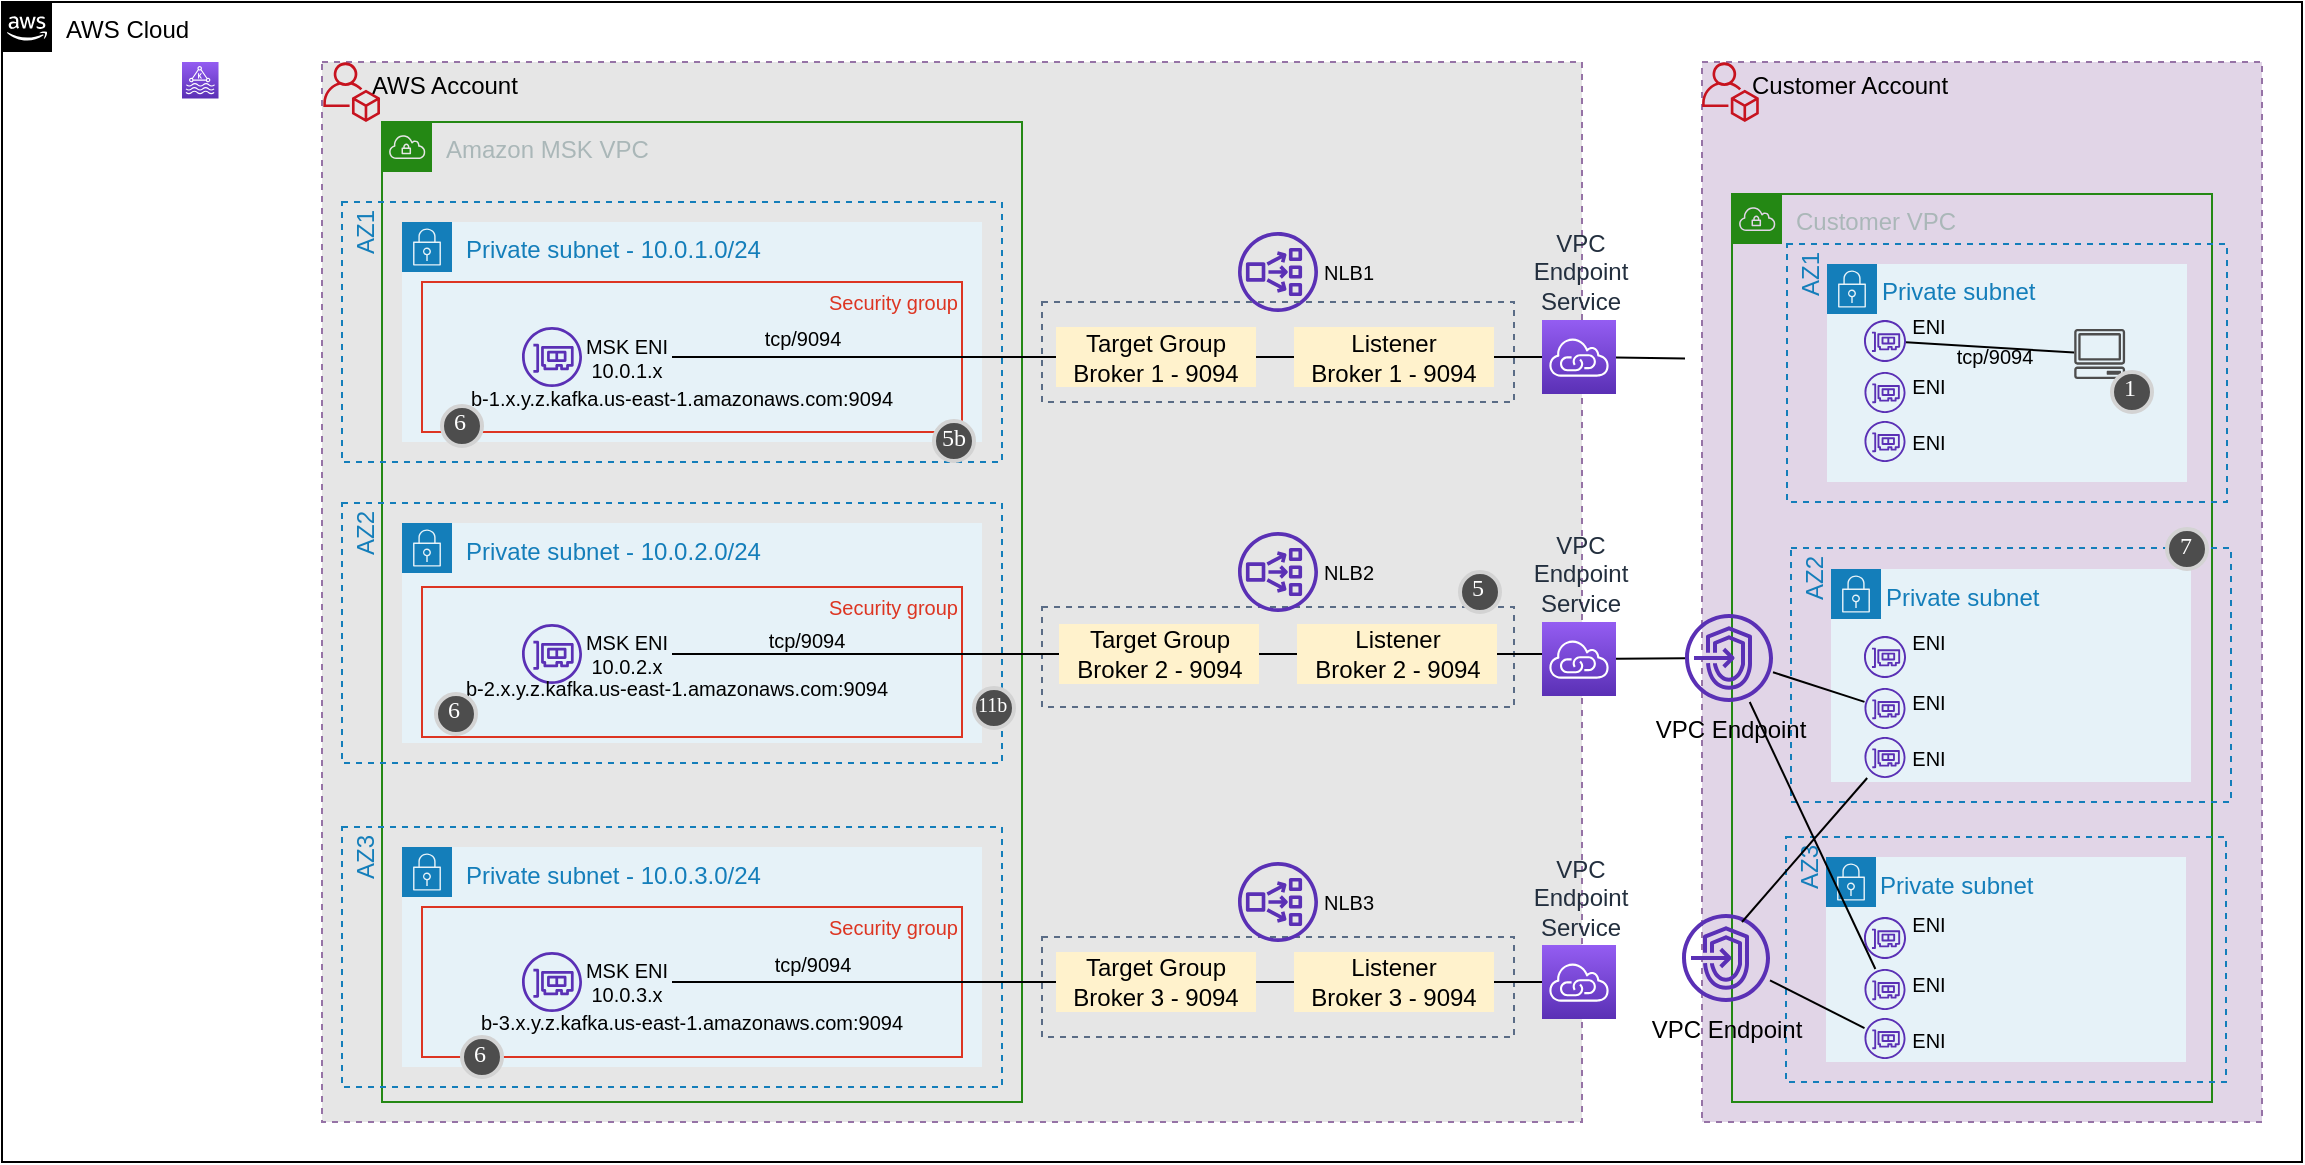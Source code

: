 <mxfile version="13.7.9" type="github"><diagram id="V1Vt3t-gvWR1uWZImgzx" name="Page-1"><mxGraphModel dx="1387" dy="724" grid="1" gridSize="10" guides="1" tooltips="1" connect="1" arrows="1" fold="1" page="1" pageScale="1" pageWidth="850" pageHeight="1100" math="0" shadow="0"><root><mxCell id="0"/><mxCell id="1" parent="0"/><mxCell id="1BtDdk1bDg7Nho7uQYB1-234" value="AWS Cloud" style="points=[[0,0],[0.25,0],[0.5,0],[0.75,0],[1,0],[1,0.25],[1,0.5],[1,0.75],[1,1],[0.75,1],[0.5,1],[0.25,1],[0,1],[0,0.75],[0,0.5],[0,0.25]];outlineConnect=0;html=1;whiteSpace=wrap;fontSize=12;fontStyle=0;shape=mxgraph.aws4.group;grIcon=mxgraph.aws4.group_aws_cloud_alt;verticalAlign=top;align=left;spacingLeft=30;dashed=0;" vertex="1" parent="1"><mxGeometry x="10" y="10" width="1150" height="580" as="geometry"/></mxCell><mxCell id="1BtDdk1bDg7Nho7uQYB1-235" value="AWS Account" style="strokeColor=#9673a6;dashed=1;verticalAlign=top;fontStyle=0;align=left;fillColor=#E6E6E6;spacingLeft=25;spacing=0;" vertex="1" parent="1"><mxGeometry x="170" y="40" width="630" height="530" as="geometry"/></mxCell><mxCell id="1BtDdk1bDg7Nho7uQYB1-236" value="" style="fillColor=none;strokeColor=#5A6C86;dashed=1;verticalAlign=top;fontStyle=0;fontColor=#5A6C86;align=center;" vertex="1" parent="1"><mxGeometry x="530" y="477.5" width="236" height="50" as="geometry"/></mxCell><mxCell id="1BtDdk1bDg7Nho7uQYB1-237" value="" style="fillColor=none;strokeColor=#5A6C86;dashed=1;verticalAlign=top;fontStyle=0;fontColor=#5A6C86;align=center;" vertex="1" parent="1"><mxGeometry x="530" y="312.5" width="236" height="50" as="geometry"/></mxCell><mxCell id="1BtDdk1bDg7Nho7uQYB1-238" value="Customer Account" style="fillColor=#e1d5e7;strokeColor=#9673a6;dashed=1;verticalAlign=top;fontStyle=0;align=left;spacingLeft=25;spacing=0;" vertex="1" parent="1"><mxGeometry x="860" y="40" width="280" height="530" as="geometry"/></mxCell><mxCell id="1BtDdk1bDg7Nho7uQYB1-239" value="Amazon MSK VPC" style="points=[[0,0],[0.25,0],[0.5,0],[0.75,0],[1,0],[1,0.25],[1,0.5],[1,0.75],[1,1],[0.75,1],[0.5,1],[0.25,1],[0,1],[0,0.75],[0,0.5],[0,0.25]];outlineConnect=0;gradientColor=none;html=1;whiteSpace=wrap;fontSize=12;fontStyle=0;shape=mxgraph.aws4.group;grIcon=mxgraph.aws4.group_vpc;strokeColor=#248814;fillColor=none;verticalAlign=top;align=left;spacingLeft=30;fontColor=#AAB7B8;dashed=0;" vertex="1" parent="1"><mxGeometry x="200" y="70" width="320" height="490" as="geometry"/></mxCell><mxCell id="1BtDdk1bDg7Nho7uQYB1-240" value="AZ1" style="fillColor=none;strokeColor=#147EBA;dashed=1;verticalAlign=top;fontStyle=0;fontColor=#147EBA;align=right;horizontal=0;spacing=0;spacingRight=4;" vertex="1" parent="1"><mxGeometry x="180" y="110" width="330" height="130" as="geometry"/></mxCell><mxCell id="1BtDdk1bDg7Nho7uQYB1-241" value="AZ2" style="fillColor=none;strokeColor=#147EBA;dashed=1;verticalAlign=top;fontStyle=0;fontColor=#147EBA;align=right;horizontal=0;spacing=0;spacingRight=4;" vertex="1" parent="1"><mxGeometry x="180" y="260.5" width="330" height="130" as="geometry"/></mxCell><mxCell id="1BtDdk1bDg7Nho7uQYB1-242" value="AZ3" style="fillColor=none;strokeColor=#147EBA;dashed=1;verticalAlign=top;fontStyle=0;fontColor=#147EBA;align=right;horizontal=0;spacing=0;spacingRight=4;" vertex="1" parent="1"><mxGeometry x="180" y="422.5" width="330" height="130" as="geometry"/></mxCell><mxCell id="1BtDdk1bDg7Nho7uQYB1-243" value="Customer VPC" style="points=[[0,0],[0.25,0],[0.5,0],[0.75,0],[1,0],[1,0.25],[1,0.5],[1,0.75],[1,1],[0.75,1],[0.5,1],[0.25,1],[0,1],[0,0.75],[0,0.5],[0,0.25]];outlineConnect=0;gradientColor=none;html=1;whiteSpace=wrap;fontSize=12;fontStyle=0;shape=mxgraph.aws4.group;grIcon=mxgraph.aws4.group_vpc;strokeColor=#248814;fillColor=none;verticalAlign=top;align=left;spacingLeft=30;fontColor=#AAB7B8;dashed=0;" vertex="1" parent="1"><mxGeometry x="875" y="106" width="240" height="454" as="geometry"/></mxCell><mxCell id="1BtDdk1bDg7Nho7uQYB1-244" value="AZ1" style="fillColor=none;strokeColor=#147EBA;dashed=1;verticalAlign=top;fontStyle=0;fontColor=#147EBA;align=right;horizontal=0;spacing=0;spacingRight=4;" vertex="1" parent="1"><mxGeometry x="902.5" y="131" width="220" height="129" as="geometry"/></mxCell><mxCell id="1BtDdk1bDg7Nho7uQYB1-245" value="AZ2" style="fillColor=none;strokeColor=#147EBA;dashed=1;verticalAlign=top;fontStyle=0;fontColor=#147EBA;align=right;horizontal=0;spacing=0;spacingRight=4;" vertex="1" parent="1"><mxGeometry x="904.5" y="283" width="220" height="127" as="geometry"/></mxCell><mxCell id="1BtDdk1bDg7Nho7uQYB1-246" value="AZ3" style="fillColor=none;strokeColor=#147EBA;dashed=1;verticalAlign=top;fontStyle=0;fontColor=#147EBA;align=right;horizontal=0;spacing=0;spacingRight=4;" vertex="1" parent="1"><mxGeometry x="902" y="427.5" width="220" height="122.5" as="geometry"/></mxCell><mxCell id="1BtDdk1bDg7Nho7uQYB1-247" value="Private subnet - 10.0.1.0/24" style="points=[[0,0],[0.25,0],[0.5,0],[0.75,0],[1,0],[1,0.25],[1,0.5],[1,0.75],[1,1],[0.75,1],[0.5,1],[0.25,1],[0,1],[0,0.75],[0,0.5],[0,0.25]];outlineConnect=0;gradientColor=none;html=1;whiteSpace=wrap;fontSize=12;fontStyle=0;shape=mxgraph.aws4.group;grIcon=mxgraph.aws4.group_security_group;grStroke=0;strokeColor=#147EBA;fillColor=#E6F2F8;verticalAlign=top;align=left;spacingLeft=30;fontColor=#147EBA;dashed=0;" vertex="1" parent="1"><mxGeometry x="210" y="120" width="290" height="110" as="geometry"/></mxCell><mxCell id="1BtDdk1bDg7Nho7uQYB1-248" value="Private subnet - 10.0.2.0/24" style="points=[[0,0],[0.25,0],[0.5,0],[0.75,0],[1,0],[1,0.25],[1,0.5],[1,0.75],[1,1],[0.75,1],[0.5,1],[0.25,1],[0,1],[0,0.75],[0,0.5],[0,0.25]];outlineConnect=0;gradientColor=none;html=1;whiteSpace=wrap;fontSize=12;fontStyle=0;shape=mxgraph.aws4.group;grIcon=mxgraph.aws4.group_security_group;grStroke=0;strokeColor=#147EBA;fillColor=#E6F2F8;verticalAlign=top;align=left;spacingLeft=30;fontColor=#147EBA;dashed=0;" vertex="1" parent="1"><mxGeometry x="210" y="270.5" width="290" height="110" as="geometry"/></mxCell><mxCell id="1BtDdk1bDg7Nho7uQYB1-249" value="Private subnet - 10.0.3.0/24" style="points=[[0,0],[0.25,0],[0.5,0],[0.75,0],[1,0],[1,0.25],[1,0.5],[1,0.75],[1,1],[0.75,1],[0.5,1],[0.25,1],[0,1],[0,0.75],[0,0.5],[0,0.25]];outlineConnect=0;gradientColor=none;html=1;whiteSpace=wrap;fontSize=12;fontStyle=0;shape=mxgraph.aws4.group;grIcon=mxgraph.aws4.group_security_group;grStroke=0;strokeColor=#147EBA;fillColor=#E6F2F8;verticalAlign=top;align=left;spacingLeft=30;fontColor=#147EBA;dashed=0;" vertex="1" parent="1"><mxGeometry x="210" y="432.5" width="290" height="110" as="geometry"/></mxCell><mxCell id="1BtDdk1bDg7Nho7uQYB1-250" value="Private subnet" style="points=[[0,0],[0.25,0],[0.5,0],[0.75,0],[1,0],[1,0.25],[1,0.5],[1,0.75],[1,1],[0.75,1],[0.5,1],[0.25,1],[0,1],[0,0.75],[0,0.5],[0,0.25]];outlineConnect=0;gradientColor=none;html=1;whiteSpace=wrap;fontSize=12;fontStyle=0;shape=mxgraph.aws4.group;grIcon=mxgraph.aws4.group_security_group;grStroke=0;strokeColor=#147EBA;fillColor=#E6F2F8;verticalAlign=top;align=left;spacingLeft=25;fontColor=#147EBA;dashed=0;" vertex="1" parent="1"><mxGeometry x="922.5" y="141" width="180" height="109" as="geometry"/></mxCell><mxCell id="1BtDdk1bDg7Nho7uQYB1-251" value="Private subnet" style="points=[[0,0],[0.25,0],[0.5,0],[0.75,0],[1,0],[1,0.25],[1,0.5],[1,0.75],[1,1],[0.75,1],[0.5,1],[0.25,1],[0,1],[0,0.75],[0,0.5],[0,0.25]];outlineConnect=0;gradientColor=none;html=1;whiteSpace=wrap;fontSize=12;fontStyle=0;shape=mxgraph.aws4.group;grIcon=mxgraph.aws4.group_security_group;grStroke=0;strokeColor=#147EBA;fillColor=#E6F2F8;verticalAlign=top;align=left;spacingLeft=25;fontColor=#147EBA;dashed=0;" vertex="1" parent="1"><mxGeometry x="924.5" y="293.5" width="180" height="106.5" as="geometry"/></mxCell><mxCell id="1BtDdk1bDg7Nho7uQYB1-252" value="Private subnet" style="points=[[0,0],[0.25,0],[0.5,0],[0.75,0],[1,0],[1,0.25],[1,0.5],[1,0.75],[1,1],[0.75,1],[0.5,1],[0.25,1],[0,1],[0,0.75],[0,0.5],[0,0.25]];outlineConnect=0;gradientColor=none;html=1;whiteSpace=wrap;fontSize=12;fontStyle=0;shape=mxgraph.aws4.group;grIcon=mxgraph.aws4.group_security_group;grStroke=0;strokeColor=#147EBA;fillColor=#E6F2F8;verticalAlign=top;align=left;spacingLeft=25;fontColor=#147EBA;dashed=0;" vertex="1" parent="1"><mxGeometry x="922" y="437.5" width="180" height="102.5" as="geometry"/></mxCell><mxCell id="1BtDdk1bDg7Nho7uQYB1-253" value="Security group" style="fillColor=none;strokeColor=#DD3522;verticalAlign=top;fontStyle=0;fontColor=#DD3522;align=right;fontSize=10;spacing=0;spacingRight=2;" vertex="1" parent="1"><mxGeometry x="220" y="302.5" width="270" height="75" as="geometry"/></mxCell><mxCell id="1BtDdk1bDg7Nho7uQYB1-254" value="Security group" style="fillColor=none;strokeColor=#DD3522;verticalAlign=top;fontStyle=0;fontColor=#DD3522;align=right;fontSize=10;spacing=0;spacingRight=2;" vertex="1" parent="1"><mxGeometry x="220" y="462.5" width="270" height="75" as="geometry"/></mxCell><mxCell id="1BtDdk1bDg7Nho7uQYB1-255" value="Security group" style="fillColor=none;strokeColor=#DD3522;verticalAlign=top;fontStyle=0;fontColor=#DD3522;align=right;fontSize=10;spacing=0;spacingLeft=0;spacingRight=2;" vertex="1" parent="1"><mxGeometry x="220" y="150" width="270" height="75" as="geometry"/></mxCell><mxCell id="1BtDdk1bDg7Nho7uQYB1-256" value="" style="outlineConnect=0;fontColor=#232F3E;gradientColor=none;fillColor=#5A30B5;strokeColor=none;dashed=0;verticalLabelPosition=bottom;verticalAlign=top;align=center;html=1;fontSize=12;fontStyle=0;aspect=fixed;pointerEvents=1;shape=mxgraph.aws4.elastic_network_interface;" vertex="1" parent="1"><mxGeometry x="270" y="321" width="30" height="30" as="geometry"/></mxCell><mxCell id="1BtDdk1bDg7Nho7uQYB1-257" value="" style="outlineConnect=0;fontColor=#232F3E;gradientColor=none;fillColor=#5A30B5;strokeColor=none;dashed=0;verticalLabelPosition=bottom;verticalAlign=top;align=center;html=1;fontSize=12;fontStyle=0;aspect=fixed;pointerEvents=1;shape=mxgraph.aws4.elastic_network_interface;" vertex="1" parent="1"><mxGeometry x="270" y="485" width="30" height="30" as="geometry"/></mxCell><mxCell id="1BtDdk1bDg7Nho7uQYB1-258" value="" style="outlineConnect=0;fontColor=#232F3E;gradientColor=none;fillColor=#5A30B5;strokeColor=none;dashed=0;verticalLabelPosition=bottom;verticalAlign=top;align=center;html=1;fontSize=12;fontStyle=0;aspect=fixed;pointerEvents=1;shape=mxgraph.aws4.elastic_network_interface;" vertex="1" parent="1"><mxGeometry x="270" y="172.5" width="30" height="30" as="geometry"/></mxCell><mxCell id="1BtDdk1bDg7Nho7uQYB1-259" value="" style="edgeStyle=orthogonalEdgeStyle;rounded=0;orthogonalLoop=1;jettySize=auto;html=1;endArrow=none;endFill=0;fontSize=10;exitX=1;exitY=0.5;exitDx=0;exitDy=0;entryX=0;entryY=0.5;entryDx=0;entryDy=0;" edge="1" parent="1" source="1BtDdk1bDg7Nho7uQYB1-261" target="1BtDdk1bDg7Nho7uQYB1-279"><mxGeometry relative="1" as="geometry"><Array as="points"><mxPoint x="650" y="188"/></Array></mxGeometry></mxCell><mxCell id="1BtDdk1bDg7Nho7uQYB1-260" value="tcp/9094" style="edgeLabel;html=1;align=center;verticalAlign=middle;resizable=0;points=[];fontSize=10;labelBackgroundColor=none;" vertex="1" connectable="0" parent="1BtDdk1bDg7Nho7uQYB1-259"><mxGeometry x="1" y="-245" relative="1" as="geometry"><mxPoint x="-127" y="235" as="offset"/></mxGeometry></mxCell><mxCell id="1BtDdk1bDg7Nho7uQYB1-261" value="MSK ENI&lt;br&gt;10.0.1.x&lt;font style=&quot;font-size: 10px&quot;&gt;&lt;br style=&quot;font-size: 10px&quot;&gt;&lt;/font&gt;" style="text;html=1;strokeColor=none;fillColor=none;align=center;verticalAlign=middle;whiteSpace=wrap;rounded=0;fontSize=10;" vertex="1" parent="1"><mxGeometry x="300" y="177.5" width="45" height="20" as="geometry"/></mxCell><mxCell id="1BtDdk1bDg7Nho7uQYB1-262" value="" style="edgeStyle=orthogonalEdgeStyle;rounded=0;orthogonalLoop=1;jettySize=auto;html=1;endArrow=none;endFill=0;fontSize=10;entryX=0;entryY=0.5;entryDx=0;entryDy=0;" edge="1" parent="1" source="1BtDdk1bDg7Nho7uQYB1-263" target="1BtDdk1bDg7Nho7uQYB1-283"><mxGeometry relative="1" as="geometry"/></mxCell><mxCell id="1BtDdk1bDg7Nho7uQYB1-263" value="MSK ENI&lt;br&gt;10.0.2.x&lt;font style=&quot;font-size: 10px&quot;&gt;&lt;br style=&quot;font-size: 10px&quot;&gt;&lt;/font&gt;" style="text;html=1;strokeColor=none;fillColor=none;align=center;verticalAlign=middle;whiteSpace=wrap;rounded=0;fontSize=10;" vertex="1" parent="1"><mxGeometry x="300" y="326" width="45" height="20" as="geometry"/></mxCell><mxCell id="1BtDdk1bDg7Nho7uQYB1-264" value="" style="edgeStyle=orthogonalEdgeStyle;rounded=0;orthogonalLoop=1;jettySize=auto;html=1;endArrow=none;endFill=0;fontSize=10;entryX=0;entryY=0.5;entryDx=0;entryDy=0;" edge="1" parent="1" source="1BtDdk1bDg7Nho7uQYB1-265" target="1BtDdk1bDg7Nho7uQYB1-285"><mxGeometry relative="1" as="geometry"/></mxCell><mxCell id="1BtDdk1bDg7Nho7uQYB1-265" value="MSK ENI&lt;br&gt;10.0.3.x&lt;font style=&quot;font-size: 10px&quot;&gt;&lt;br style=&quot;font-size: 10px&quot;&gt;&lt;/font&gt;" style="text;html=1;strokeColor=none;fillColor=none;align=center;verticalAlign=middle;whiteSpace=wrap;rounded=0;fontSize=10;" vertex="1" parent="1"><mxGeometry x="300" y="490" width="45" height="20" as="geometry"/></mxCell><mxCell id="1BtDdk1bDg7Nho7uQYB1-266" value="b-1.x.y.z.kafka.us-east-1.amazonaws.com:9094" style="text;html=1;strokeColor=none;fillColor=none;align=center;verticalAlign=middle;whiteSpace=wrap;rounded=0;fontSize=10;" vertex="1" parent="1"><mxGeometry x="240" y="197.5" width="220" height="20" as="geometry"/></mxCell><mxCell id="1BtDdk1bDg7Nho7uQYB1-267" value="b-2.x.y.z.kafka.us-east-1.amazonaws.com:9094" style="text;html=1;strokeColor=none;fillColor=none;align=center;verticalAlign=middle;whiteSpace=wrap;rounded=0;fontSize=10;" vertex="1" parent="1"><mxGeometry x="238" y="346" width="219" height="14" as="geometry"/></mxCell><mxCell id="1BtDdk1bDg7Nho7uQYB1-268" value="b-3.x.y.z.kafka.us-east-1.amazonaws.com:9094" style="text;html=1;strokeColor=none;fillColor=none;align=center;verticalAlign=middle;whiteSpace=wrap;rounded=0;fontSize=10;" vertex="1" parent="1"><mxGeometry x="235" y="510" width="240" height="20" as="geometry"/></mxCell><mxCell id="1BtDdk1bDg7Nho7uQYB1-269" value="" style="outlineConnect=0;fontColor=#232F3E;gradientColor=none;fillColor=#5A30B5;strokeColor=none;dashed=0;verticalLabelPosition=bottom;verticalAlign=top;align=center;html=1;fontSize=12;fontStyle=0;aspect=fixed;pointerEvents=1;shape=mxgraph.aws4.network_load_balancer;" vertex="1" parent="1"><mxGeometry x="628" y="125" width="40" height="40" as="geometry"/></mxCell><mxCell id="1BtDdk1bDg7Nho7uQYB1-270" value="VPC Endpoint&lt;br&gt;&lt;p style=&quot;margin-top: 0pt ; margin-bottom: 0pt ; margin-left: 0in ; text-align: left ; direction: ltr ; unicode-bidi: embed ; word-break: normal&quot;&gt;&lt;/p&gt;" style="outlineConnect=0;gradientColor=none;fillColor=#5A30B5;strokeColor=none;dashed=0;verticalLabelPosition=bottom;verticalAlign=top;align=center;html=1;fontSize=12;fontStyle=0;aspect=fixed;pointerEvents=1;shape=mxgraph.aws4.endpoints;" vertex="1" parent="1"><mxGeometry x="851.5" y="316" width="44" height="44" as="geometry"/></mxCell><mxCell id="1BtDdk1bDg7Nho7uQYB1-271" value="" style="edgeStyle=none;rounded=0;orthogonalLoop=1;jettySize=auto;html=1;endArrow=none;endFill=0;fontSize=10;" edge="1" parent="1" source="1BtDdk1bDg7Nho7uQYB1-272" target="1BtDdk1bDg7Nho7uQYB1-270"><mxGeometry relative="1" as="geometry"/></mxCell><mxCell id="1BtDdk1bDg7Nho7uQYB1-272" value="VPC &lt;br&gt;Endpoint&lt;br&gt;Service" style="outlineConnect=0;fontColor=#232F3E;gradientColor=#945DF2;gradientDirection=north;fillColor=#5A30B5;strokeColor=#ffffff;dashed=0;verticalLabelPosition=top;verticalAlign=bottom;align=center;html=1;fontSize=12;fontStyle=0;aspect=fixed;shape=mxgraph.aws4.resourceIcon;resIcon=mxgraph.aws4.vpc_privatelink;horizontal=1;labelPosition=center;" vertex="1" parent="1"><mxGeometry x="780" y="320" width="37" height="37" as="geometry"/></mxCell><mxCell id="1BtDdk1bDg7Nho7uQYB1-273" value="" style="rounded=0;orthogonalLoop=1;jettySize=auto;html=1;endArrow=none;endFill=0;fontSize=10;" edge="1" parent="1" source="1BtDdk1bDg7Nho7uQYB1-276" target="1BtDdk1bDg7Nho7uQYB1-289"><mxGeometry relative="1" as="geometry"><mxPoint x="1010.5" y="185" as="targetPoint"/></mxGeometry></mxCell><mxCell id="1BtDdk1bDg7Nho7uQYB1-274" value="tcp/9094" style="edgeLabel;html=1;align=center;verticalAlign=middle;resizable=0;points=[];fontSize=10;labelBackgroundColor=none;" vertex="1" connectable="0" parent="1BtDdk1bDg7Nho7uQYB1-273"><mxGeometry x="-0.5" y="-1" relative="1" as="geometry"><mxPoint x="23" y="4.5" as="offset"/></mxGeometry></mxCell><mxCell id="1BtDdk1bDg7Nho7uQYB1-276" value="" style="outlineConnect=0;fontColor=#232F3E;gradientColor=none;fillColor=#5A30B5;strokeColor=none;dashed=0;verticalLabelPosition=bottom;verticalAlign=top;align=center;html=1;fontSize=12;fontStyle=0;aspect=fixed;pointerEvents=1;shape=mxgraph.aws4.elastic_network_interface;" vertex="1" parent="1"><mxGeometry x="941" y="169" width="21" height="21" as="geometry"/></mxCell><mxCell id="1BtDdk1bDg7Nho7uQYB1-277" value="" style="fillColor=none;strokeColor=#5A6C86;dashed=1;verticalAlign=top;fontStyle=0;fontColor=#5A6C86;align=center;" vertex="1" parent="1"><mxGeometry x="530" y="160" width="236" height="50" as="geometry"/></mxCell><mxCell id="1BtDdk1bDg7Nho7uQYB1-278" value="" style="edgeStyle=orthogonalEdgeStyle;rounded=0;orthogonalLoop=1;jettySize=auto;html=1;endArrow=none;endFill=0;fontSize=10;" edge="1" parent="1" source="1BtDdk1bDg7Nho7uQYB1-279" target="1BtDdk1bDg7Nho7uQYB1-281"><mxGeometry relative="1" as="geometry"/></mxCell><mxCell id="1BtDdk1bDg7Nho7uQYB1-279" value="Target Group Broker 1 - 9094" style="rounded=0;whiteSpace=wrap;html=1;align=center;fillColor=#fff2cc;strokeColor=none;" vertex="1" parent="1"><mxGeometry x="537" y="172.5" width="100" height="30" as="geometry"/></mxCell><mxCell id="1BtDdk1bDg7Nho7uQYB1-280" style="rounded=0;orthogonalLoop=1;jettySize=auto;html=1;exitX=1;exitY=0.5;exitDx=0;exitDy=0;endArrow=none;endFill=0;fontSize=10;" edge="1" parent="1" source="1BtDdk1bDg7Nho7uQYB1-281" target="1BtDdk1bDg7Nho7uQYB1-309"><mxGeometry relative="1" as="geometry"/></mxCell><mxCell id="1BtDdk1bDg7Nho7uQYB1-281" value="Listener &lt;br&gt;Broker 1 - 9094" style="rounded=0;whiteSpace=wrap;html=1;align=center;fillColor=#fff2cc;strokeColor=none;" vertex="1" parent="1"><mxGeometry x="656" y="172.5" width="100" height="30" as="geometry"/></mxCell><mxCell id="1BtDdk1bDg7Nho7uQYB1-282" value="" style="edgeStyle=orthogonalEdgeStyle;rounded=0;orthogonalLoop=1;jettySize=auto;html=1;endArrow=none;endFill=0;fontSize=10;" edge="1" parent="1" source="1BtDdk1bDg7Nho7uQYB1-283" target="1BtDdk1bDg7Nho7uQYB1-286"><mxGeometry relative="1" as="geometry"/></mxCell><mxCell id="1BtDdk1bDg7Nho7uQYB1-283" value="Target Group Broker 2 - 9094" style="rounded=0;whiteSpace=wrap;html=1;align=center;fillColor=#fff2cc;strokeColor=none;" vertex="1" parent="1"><mxGeometry x="538.5" y="321" width="100" height="30" as="geometry"/></mxCell><mxCell id="1BtDdk1bDg7Nho7uQYB1-284" value="" style="edgeStyle=orthogonalEdgeStyle;rounded=0;orthogonalLoop=1;jettySize=auto;html=1;endArrow=none;endFill=0;fontSize=10;" edge="1" parent="1" source="1BtDdk1bDg7Nho7uQYB1-285" target="1BtDdk1bDg7Nho7uQYB1-287"><mxGeometry relative="1" as="geometry"/></mxCell><mxCell id="1BtDdk1bDg7Nho7uQYB1-285" value="Target Group Broker 3 - 9094" style="rounded=0;whiteSpace=wrap;html=1;align=center;fillColor=#fff2cc;strokeColor=none;" vertex="1" parent="1"><mxGeometry x="537" y="485" width="100" height="30" as="geometry"/></mxCell><mxCell id="1BtDdk1bDg7Nho7uQYB1-286" value="Listener &lt;br&gt;Broker 2 - 9094" style="rounded=0;whiteSpace=wrap;html=1;align=center;fillColor=#fff2cc;strokeColor=none;" vertex="1" parent="1"><mxGeometry x="657.5" y="321" width="100" height="30" as="geometry"/></mxCell><mxCell id="1BtDdk1bDg7Nho7uQYB1-287" value="Listener &lt;br&gt;Broker 3 - 9094" style="rounded=0;whiteSpace=wrap;html=1;align=center;fillColor=#fff2cc;strokeColor=none;" vertex="1" parent="1"><mxGeometry x="656" y="485" width="100" height="30" as="geometry"/></mxCell><mxCell id="1BtDdk1bDg7Nho7uQYB1-288" value="" style="outlineConnect=0;fontColor=#232F3E;gradientColor=#945DF2;gradientDirection=north;fillColor=#5A30B5;strokeColor=#ffffff;dashed=0;verticalLabelPosition=bottom;verticalAlign=top;align=left;html=1;fontSize=12;fontStyle=0;aspect=fixed;shape=mxgraph.aws4.resourceIcon;resIcon=mxgraph.aws4.managed_streaming_for_kafka;" vertex="1" parent="1"><mxGeometry x="99.999" y="40" width="18.261" height="18.261" as="geometry"/></mxCell><mxCell id="1BtDdk1bDg7Nho7uQYB1-289" value="" style="outlineConnect=0;fontColor=#232F3E;gradientColor=none;strokeColor=none;dashed=0;verticalLabelPosition=bottom;verticalAlign=top;align=center;html=1;fontSize=12;fontStyle=0;aspect=fixed;pointerEvents=1;shape=mxgraph.aws4.client;strokeWidth=1;fillColor=#4D4D4D;" vertex="1" parent="1"><mxGeometry x="1046" y="173.5" width="25.66" height="25" as="geometry"/></mxCell><mxCell id="1BtDdk1bDg7Nho7uQYB1-290" value="&lt;font style=&quot;font-size: 10px&quot;&gt;ENI&lt;br style=&quot;font-size: 10px&quot;&gt;&lt;/font&gt;" style="text;html=1;strokeColor=none;fillColor=none;align=center;verticalAlign=middle;whiteSpace=wrap;rounded=0;fontSize=10;" vertex="1" parent="1"><mxGeometry x="959" y="162" width="29" height="20" as="geometry"/></mxCell><mxCell id="1BtDdk1bDg7Nho7uQYB1-291" value="tcp/9094" style="edgeLabel;html=1;align=center;verticalAlign=middle;resizable=0;points=[];fontSize=10;labelBackgroundColor=none;" vertex="1" connectable="0" parent="1"><mxGeometry x="430" y="187.5" as="geometry"><mxPoint x="-18" y="141" as="offset"/></mxGeometry></mxCell><mxCell id="1BtDdk1bDg7Nho7uQYB1-292" value="tcp/9094" style="edgeLabel;html=1;align=center;verticalAlign=middle;resizable=0;points=[];fontSize=10;labelBackgroundColor=none;" vertex="1" connectable="0" parent="1"><mxGeometry x="430" y="356" as="geometry"><mxPoint x="-15" y="135" as="offset"/></mxGeometry></mxCell><mxCell id="1BtDdk1bDg7Nho7uQYB1-293" style="rounded=0;orthogonalLoop=1;jettySize=auto;html=1;exitX=1;exitY=0.5;exitDx=0;exitDy=0;endArrow=none;endFill=0;fontSize=10;" edge="1" parent="1" source="1BtDdk1bDg7Nho7uQYB1-287" target="1BtDdk1bDg7Nho7uQYB1-310"><mxGeometry relative="1" as="geometry"><mxPoint x="766" y="197.5" as="sourcePoint"/><mxPoint x="810.316" y="345.5" as="targetPoint"/></mxGeometry></mxCell><mxCell id="1BtDdk1bDg7Nho7uQYB1-294" style="rounded=0;orthogonalLoop=1;jettySize=auto;html=1;endArrow=none;endFill=0;fontSize=10;exitX=1;exitY=0.5;exitDx=0;exitDy=0;" edge="1" parent="1" source="1BtDdk1bDg7Nho7uQYB1-286"><mxGeometry relative="1" as="geometry"><mxPoint x="766" y="197.5" as="sourcePoint"/><mxPoint x="780" y="336" as="targetPoint"/><Array as="points"><mxPoint x="780" y="336"/></Array></mxGeometry></mxCell><mxCell id="1BtDdk1bDg7Nho7uQYB1-295" value="5" style="ellipse;whiteSpace=wrap;html=1;aspect=fixed;strokeWidth=2;fontFamily=Tahoma;spacingBottom=4;spacingRight=2;strokeColor=#d3d3d3;labelBackgroundColor=none;fillColor=#4D4D4D;align=left;fontColor=#FFFFFF;spacingLeft=4;" vertex="1" parent="1"><mxGeometry x="739" y="295" width="20" height="20" as="geometry"/></mxCell><mxCell id="1BtDdk1bDg7Nho7uQYB1-296" value="1" style="ellipse;whiteSpace=wrap;html=1;aspect=fixed;strokeWidth=2;fontFamily=Tahoma;spacingBottom=4;spacingRight=2;strokeColor=#d3d3d3;labelBackgroundColor=none;fillColor=#4D4D4D;align=left;fontColor=#FFFFFF;spacingLeft=4;" vertex="1" parent="1"><mxGeometry x="1065" y="195" width="20" height="20" as="geometry"/></mxCell><mxCell id="1BtDdk1bDg7Nho7uQYB1-297" value="5b" style="ellipse;whiteSpace=wrap;html=1;aspect=fixed;strokeWidth=2;fontFamily=Tahoma;spacingBottom=4;spacingRight=0;strokeColor=#d3d3d3;labelBackgroundColor=none;fillColor=#4D4D4D;align=left;fontColor=#FFFFFF;spacingLeft=2;" vertex="1" parent="1"><mxGeometry x="476" y="219.5" width="20" height="20" as="geometry"/></mxCell><mxCell id="1BtDdk1bDg7Nho7uQYB1-298" value="6" style="ellipse;whiteSpace=wrap;html=1;aspect=fixed;strokeWidth=2;fontFamily=Tahoma;spacingBottom=4;spacingRight=2;strokeColor=#d3d3d3;labelBackgroundColor=none;fillColor=#4D4D4D;align=left;fontColor=#FFFFFF;spacingLeft=4;" vertex="1" parent="1"><mxGeometry x="230" y="212" width="20" height="20" as="geometry"/></mxCell><mxCell id="1BtDdk1bDg7Nho7uQYB1-299" value="6" style="ellipse;whiteSpace=wrap;html=1;aspect=fixed;strokeWidth=2;fontFamily=Tahoma;spacingBottom=4;spacingRight=2;strokeColor=#d3d3d3;labelBackgroundColor=none;fillColor=#4D4D4D;align=left;fontColor=#FFFFFF;spacingLeft=4;" vertex="1" parent="1"><mxGeometry x="227" y="356" width="20" height="20" as="geometry"/></mxCell><mxCell id="1BtDdk1bDg7Nho7uQYB1-300" value="6" style="ellipse;whiteSpace=wrap;html=1;aspect=fixed;strokeWidth=2;fontFamily=Tahoma;spacingBottom=4;spacingRight=2;strokeColor=#d3d3d3;labelBackgroundColor=none;fillColor=#4D4D4D;align=left;fontColor=#FFFFFF;spacingLeft=4;" vertex="1" parent="1"><mxGeometry x="240" y="527.5" width="20" height="20" as="geometry"/></mxCell><mxCell id="1BtDdk1bDg7Nho7uQYB1-301" value="7" style="ellipse;whiteSpace=wrap;html=1;aspect=fixed;strokeWidth=2;fontFamily=Tahoma;spacingBottom=4;spacingRight=2;strokeColor=#d3d3d3;labelBackgroundColor=none;fillColor=#4D4D4D;align=left;fontColor=#FFFFFF;spacingLeft=4;" vertex="1" parent="1"><mxGeometry x="1092.5" y="273.5" width="20" height="20" as="geometry"/></mxCell><mxCell id="1BtDdk1bDg7Nho7uQYB1-302" value="11b" style="ellipse;whiteSpace=wrap;html=1;aspect=fixed;strokeWidth=2;fontFamily=Tahoma;spacingBottom=4;spacingRight=2;strokeColor=#d3d3d3;labelBackgroundColor=none;fillColor=#4D4D4D;align=left;fontColor=#FFFFFF;spacingLeft=0;fontSize=10;" vertex="1" parent="1"><mxGeometry x="496" y="353" width="20" height="20" as="geometry"/></mxCell><mxCell id="1BtDdk1bDg7Nho7uQYB1-303" value="&lt;font style=&quot;font-size: 10px&quot;&gt;NLB1&lt;br style=&quot;font-size: 10px&quot;&gt;&lt;/font&gt;" style="text;html=1;strokeColor=none;fillColor=none;align=center;verticalAlign=middle;whiteSpace=wrap;rounded=0;fontSize=10;" vertex="1" parent="1"><mxGeometry x="660.5" y="135" width="45" height="20" as="geometry"/></mxCell><mxCell id="1BtDdk1bDg7Nho7uQYB1-304" value="" style="outlineConnect=0;fontColor=#232F3E;gradientColor=none;fillColor=#5A30B5;strokeColor=none;dashed=0;verticalLabelPosition=bottom;verticalAlign=top;align=center;html=1;fontSize=12;fontStyle=0;aspect=fixed;pointerEvents=1;shape=mxgraph.aws4.network_load_balancer;" vertex="1" parent="1"><mxGeometry x="628" y="275" width="40" height="40" as="geometry"/></mxCell><mxCell id="1BtDdk1bDg7Nho7uQYB1-305" value="&lt;font style=&quot;font-size: 10px&quot;&gt;NLB2&lt;br style=&quot;font-size: 10px&quot;&gt;&lt;/font&gt;" style="text;html=1;strokeColor=none;fillColor=none;align=center;verticalAlign=middle;whiteSpace=wrap;rounded=0;fontSize=10;" vertex="1" parent="1"><mxGeometry x="660.5" y="285" width="45" height="20" as="geometry"/></mxCell><mxCell id="1BtDdk1bDg7Nho7uQYB1-306" value="" style="outlineConnect=0;fontColor=#232F3E;gradientColor=none;fillColor=#5A30B5;strokeColor=none;dashed=0;verticalLabelPosition=bottom;verticalAlign=top;align=center;html=1;fontSize=12;fontStyle=0;aspect=fixed;pointerEvents=1;shape=mxgraph.aws4.network_load_balancer;" vertex="1" parent="1"><mxGeometry x="628" y="440" width="40" height="40" as="geometry"/></mxCell><mxCell id="1BtDdk1bDg7Nho7uQYB1-307" value="&lt;font style=&quot;font-size: 10px&quot;&gt;NLB3&lt;br style=&quot;font-size: 10px&quot;&gt;&lt;/font&gt;" style="text;html=1;strokeColor=none;fillColor=none;align=center;verticalAlign=middle;whiteSpace=wrap;rounded=0;fontSize=10;" vertex="1" parent="1"><mxGeometry x="660.5" y="450" width="45" height="20" as="geometry"/></mxCell><mxCell id="1BtDdk1bDg7Nho7uQYB1-308" value="" style="edgeStyle=none;rounded=0;orthogonalLoop=1;jettySize=auto;html=1;endArrow=none;endFill=0;" edge="1" parent="1" source="1BtDdk1bDg7Nho7uQYB1-309"><mxGeometry relative="1" as="geometry"><mxPoint x="851.5" y="188.207" as="targetPoint"/></mxGeometry></mxCell><mxCell id="1BtDdk1bDg7Nho7uQYB1-309" value="VPC &lt;br&gt;Endpoint&lt;br&gt;Service" style="outlineConnect=0;fontColor=#232F3E;gradientColor=#945DF2;gradientDirection=north;fillColor=#5A30B5;strokeColor=#ffffff;dashed=0;verticalLabelPosition=top;verticalAlign=bottom;align=center;html=1;fontSize=12;fontStyle=0;aspect=fixed;shape=mxgraph.aws4.resourceIcon;resIcon=mxgraph.aws4.vpc_privatelink;horizontal=1;labelPosition=center;" vertex="1" parent="1"><mxGeometry x="780" y="169" width="37" height="37" as="geometry"/></mxCell><mxCell id="1BtDdk1bDg7Nho7uQYB1-310" value="VPC &lt;br&gt;Endpoint&lt;br&gt;Service" style="outlineConnect=0;fontColor=#232F3E;gradientColor=#945DF2;gradientDirection=north;fillColor=#5A30B5;strokeColor=#ffffff;dashed=0;verticalLabelPosition=top;verticalAlign=bottom;align=center;html=1;fontSize=12;fontStyle=0;aspect=fixed;shape=mxgraph.aws4.resourceIcon;resIcon=mxgraph.aws4.vpc_privatelink;horizontal=1;labelPosition=center;" vertex="1" parent="1"><mxGeometry x="780" y="481.5" width="37" height="37" as="geometry"/></mxCell><mxCell id="1BtDdk1bDg7Nho7uQYB1-312" value="VPC Endpoint&lt;br&gt;&lt;p style=&quot;margin-top: 0pt ; margin-bottom: 0pt ; margin-left: 0in ; text-align: left ; direction: ltr ; unicode-bidi: embed ; word-break: normal&quot;&gt;&lt;/p&gt;" style="outlineConnect=0;gradientColor=none;fillColor=#5A30B5;strokeColor=none;dashed=0;verticalLabelPosition=bottom;verticalAlign=top;align=center;html=1;fontSize=12;fontStyle=0;aspect=fixed;pointerEvents=1;shape=mxgraph.aws4.endpoints;" vertex="1" parent="1"><mxGeometry x="850" y="466" width="44" height="44" as="geometry"/></mxCell><mxCell id="1BtDdk1bDg7Nho7uQYB1-314" value="" style="outlineConnect=0;fontColor=#232F3E;gradientColor=none;fillColor=#5A30B5;strokeColor=none;dashed=0;verticalLabelPosition=bottom;verticalAlign=top;align=center;html=1;fontSize=12;fontStyle=0;aspect=fixed;pointerEvents=1;shape=mxgraph.aws4.elastic_network_interface;" vertex="1" parent="1"><mxGeometry x="941.25" y="195" width="20.5" height="20.5" as="geometry"/></mxCell><mxCell id="1BtDdk1bDg7Nho7uQYB1-316" value="" style="outlineConnect=0;fontColor=#232F3E;gradientColor=none;fillColor=#5A30B5;strokeColor=none;dashed=0;verticalLabelPosition=bottom;verticalAlign=top;align=center;html=1;fontSize=12;fontStyle=0;aspect=fixed;pointerEvents=1;shape=mxgraph.aws4.elastic_network_interface;" vertex="1" parent="1"><mxGeometry x="941.25" y="219.5" width="20.5" height="20.5" as="geometry"/></mxCell><mxCell id="1BtDdk1bDg7Nho7uQYB1-317" value="&lt;font style=&quot;font-size: 10px&quot;&gt;ENI&lt;br style=&quot;font-size: 10px&quot;&gt;&lt;/font&gt;" style="text;html=1;strokeColor=none;fillColor=none;align=center;verticalAlign=middle;whiteSpace=wrap;rounded=0;fontSize=10;" vertex="1" parent="1"><mxGeometry x="959" y="220" width="29" height="20" as="geometry"/></mxCell><mxCell id="1BtDdk1bDg7Nho7uQYB1-318" value="&lt;font style=&quot;font-size: 10px&quot;&gt;ENI&lt;br style=&quot;font-size: 10px&quot;&gt;&lt;/font&gt;" style="text;html=1;strokeColor=none;fillColor=none;align=center;verticalAlign=middle;whiteSpace=wrap;rounded=0;fontSize=10;" vertex="1" parent="1"><mxGeometry x="959" y="192" width="29" height="20" as="geometry"/></mxCell><mxCell id="1BtDdk1bDg7Nho7uQYB1-320" value="" style="outlineConnect=0;fontColor=#232F3E;gradientColor=none;fillColor=#5A30B5;strokeColor=none;dashed=0;verticalLabelPosition=bottom;verticalAlign=top;align=center;html=1;fontSize=12;fontStyle=0;aspect=fixed;pointerEvents=1;shape=mxgraph.aws4.elastic_network_interface;" vertex="1" parent="1"><mxGeometry x="941" y="327" width="21" height="21" as="geometry"/></mxCell><mxCell id="1BtDdk1bDg7Nho7uQYB1-321" value="&lt;font style=&quot;font-size: 10px&quot;&gt;ENI&lt;br style=&quot;font-size: 10px&quot;&gt;&lt;/font&gt;" style="text;html=1;strokeColor=none;fillColor=none;align=center;verticalAlign=middle;whiteSpace=wrap;rounded=0;fontSize=10;" vertex="1" parent="1"><mxGeometry x="959" y="320" width="29" height="20" as="geometry"/></mxCell><mxCell id="1BtDdk1bDg7Nho7uQYB1-322" value="" style="edgeStyle=none;rounded=0;orthogonalLoop=1;jettySize=auto;html=1;endArrow=none;endFill=0;" edge="1" parent="1" source="1BtDdk1bDg7Nho7uQYB1-323" target="1BtDdk1bDg7Nho7uQYB1-270"><mxGeometry relative="1" as="geometry"/></mxCell><mxCell id="1BtDdk1bDg7Nho7uQYB1-323" value="" style="outlineConnect=0;fontColor=#232F3E;gradientColor=none;fillColor=#5A30B5;strokeColor=none;dashed=0;verticalLabelPosition=bottom;verticalAlign=top;align=center;html=1;fontSize=12;fontStyle=0;aspect=fixed;pointerEvents=1;shape=mxgraph.aws4.elastic_network_interface;" vertex="1" parent="1"><mxGeometry x="941.25" y="353" width="20.5" height="20.5" as="geometry"/></mxCell><mxCell id="1BtDdk1bDg7Nho7uQYB1-324" value="" style="edgeStyle=none;rounded=0;orthogonalLoop=1;jettySize=auto;html=1;endArrow=none;endFill=0;" edge="1" parent="1" source="1BtDdk1bDg7Nho7uQYB1-325"><mxGeometry relative="1" as="geometry"><mxPoint x="880" y="470" as="targetPoint"/></mxGeometry></mxCell><mxCell id="1BtDdk1bDg7Nho7uQYB1-325" value="" style="outlineConnect=0;fontColor=#232F3E;gradientColor=none;fillColor=#5A30B5;strokeColor=none;dashed=0;verticalLabelPosition=bottom;verticalAlign=top;align=center;html=1;fontSize=12;fontStyle=0;aspect=fixed;pointerEvents=1;shape=mxgraph.aws4.elastic_network_interface;" vertex="1" parent="1"><mxGeometry x="941.25" y="377.5" width="20.5" height="20.5" as="geometry"/></mxCell><mxCell id="1BtDdk1bDg7Nho7uQYB1-326" value="&lt;font style=&quot;font-size: 10px&quot;&gt;ENI&lt;br style=&quot;font-size: 10px&quot;&gt;&lt;/font&gt;" style="text;html=1;strokeColor=none;fillColor=none;align=center;verticalAlign=middle;whiteSpace=wrap;rounded=0;fontSize=10;" vertex="1" parent="1"><mxGeometry x="959" y="378" width="29" height="20" as="geometry"/></mxCell><mxCell id="1BtDdk1bDg7Nho7uQYB1-327" value="&lt;font style=&quot;font-size: 10px&quot;&gt;ENI&lt;br style=&quot;font-size: 10px&quot;&gt;&lt;/font&gt;" style="text;html=1;strokeColor=none;fillColor=none;align=center;verticalAlign=middle;whiteSpace=wrap;rounded=0;fontSize=10;" vertex="1" parent="1"><mxGeometry x="959" y="350" width="29" height="20" as="geometry"/></mxCell><mxCell id="1BtDdk1bDg7Nho7uQYB1-328" value="" style="outlineConnect=0;fontColor=#232F3E;gradientColor=none;fillColor=#5A30B5;strokeColor=none;dashed=0;verticalLabelPosition=bottom;verticalAlign=top;align=center;html=1;fontSize=12;fontStyle=0;aspect=fixed;pointerEvents=1;shape=mxgraph.aws4.elastic_network_interface;" vertex="1" parent="1"><mxGeometry x="941" y="467.5" width="21" height="21" as="geometry"/></mxCell><mxCell id="1BtDdk1bDg7Nho7uQYB1-330" value="&lt;font style=&quot;font-size: 10px&quot;&gt;ENI&lt;br style=&quot;font-size: 10px&quot;&gt;&lt;/font&gt;" style="text;html=1;strokeColor=none;fillColor=none;align=center;verticalAlign=middle;whiteSpace=wrap;rounded=0;fontSize=10;" vertex="1" parent="1"><mxGeometry x="959" y="460.5" width="29" height="20" as="geometry"/></mxCell><mxCell id="1BtDdk1bDg7Nho7uQYB1-331" value="" style="edgeStyle=none;rounded=0;orthogonalLoop=1;jettySize=auto;html=1;endArrow=none;endFill=0;" edge="1" parent="1" source="1BtDdk1bDg7Nho7uQYB1-332" target="1BtDdk1bDg7Nho7uQYB1-270"><mxGeometry relative="1" as="geometry"/></mxCell><mxCell id="1BtDdk1bDg7Nho7uQYB1-332" value="" style="outlineConnect=0;fontColor=#232F3E;gradientColor=none;fillColor=#5A30B5;strokeColor=none;dashed=0;verticalLabelPosition=bottom;verticalAlign=top;align=center;html=1;fontSize=12;fontStyle=0;aspect=fixed;pointerEvents=1;shape=mxgraph.aws4.elastic_network_interface;" vertex="1" parent="1"><mxGeometry x="941.25" y="493.5" width="20.5" height="20.5" as="geometry"/></mxCell><mxCell id="1BtDdk1bDg7Nho7uQYB1-333" value="" style="edgeStyle=none;rounded=0;orthogonalLoop=1;jettySize=auto;html=1;endArrow=none;endFill=0;" edge="1" parent="1" source="1BtDdk1bDg7Nho7uQYB1-334" target="1BtDdk1bDg7Nho7uQYB1-312"><mxGeometry relative="1" as="geometry"/></mxCell><mxCell id="1BtDdk1bDg7Nho7uQYB1-334" value="" style="outlineConnect=0;fontColor=#232F3E;gradientColor=none;fillColor=#5A30B5;strokeColor=none;dashed=0;verticalLabelPosition=bottom;verticalAlign=top;align=center;html=1;fontSize=12;fontStyle=0;aspect=fixed;pointerEvents=1;shape=mxgraph.aws4.elastic_network_interface;" vertex="1" parent="1"><mxGeometry x="941.25" y="518" width="20.5" height="20.5" as="geometry"/></mxCell><mxCell id="1BtDdk1bDg7Nho7uQYB1-335" value="&lt;font style=&quot;font-size: 10px&quot;&gt;ENI&lt;br style=&quot;font-size: 10px&quot;&gt;&lt;/font&gt;" style="text;html=1;strokeColor=none;fillColor=none;align=center;verticalAlign=middle;whiteSpace=wrap;rounded=0;fontSize=10;" vertex="1" parent="1"><mxGeometry x="959" y="518.5" width="29" height="20" as="geometry"/></mxCell><mxCell id="1BtDdk1bDg7Nho7uQYB1-336" value="&lt;font style=&quot;font-size: 10px&quot;&gt;ENI&lt;br style=&quot;font-size: 10px&quot;&gt;&lt;/font&gt;" style="text;html=1;strokeColor=none;fillColor=none;align=center;verticalAlign=middle;whiteSpace=wrap;rounded=0;fontSize=10;" vertex="1" parent="1"><mxGeometry x="959" y="490.5" width="29" height="20" as="geometry"/></mxCell><mxCell id="1BtDdk1bDg7Nho7uQYB1-337" value="" style="outlineConnect=0;fontColor=#232F3E;gradientColor=none;fillColor=#C7131F;strokeColor=none;dashed=0;verticalLabelPosition=bottom;verticalAlign=top;align=center;html=1;fontSize=12;fontStyle=0;aspect=fixed;pointerEvents=1;shape=mxgraph.aws4.organizations_account;" vertex="1" parent="1"><mxGeometry x="170.59" y="40" width="28.46" height="30" as="geometry"/></mxCell><mxCell id="1BtDdk1bDg7Nho7uQYB1-338" value="" style="outlineConnect=0;fontColor=#232F3E;gradientColor=none;fillColor=#C7131F;strokeColor=none;dashed=0;verticalLabelPosition=bottom;verticalAlign=top;align=center;html=1;fontSize=12;fontStyle=0;aspect=fixed;pointerEvents=1;shape=mxgraph.aws4.organizations_account;" vertex="1" parent="1"><mxGeometry x="860" y="40" width="28.46" height="30" as="geometry"/></mxCell></root></mxGraphModel></diagram></mxfile>